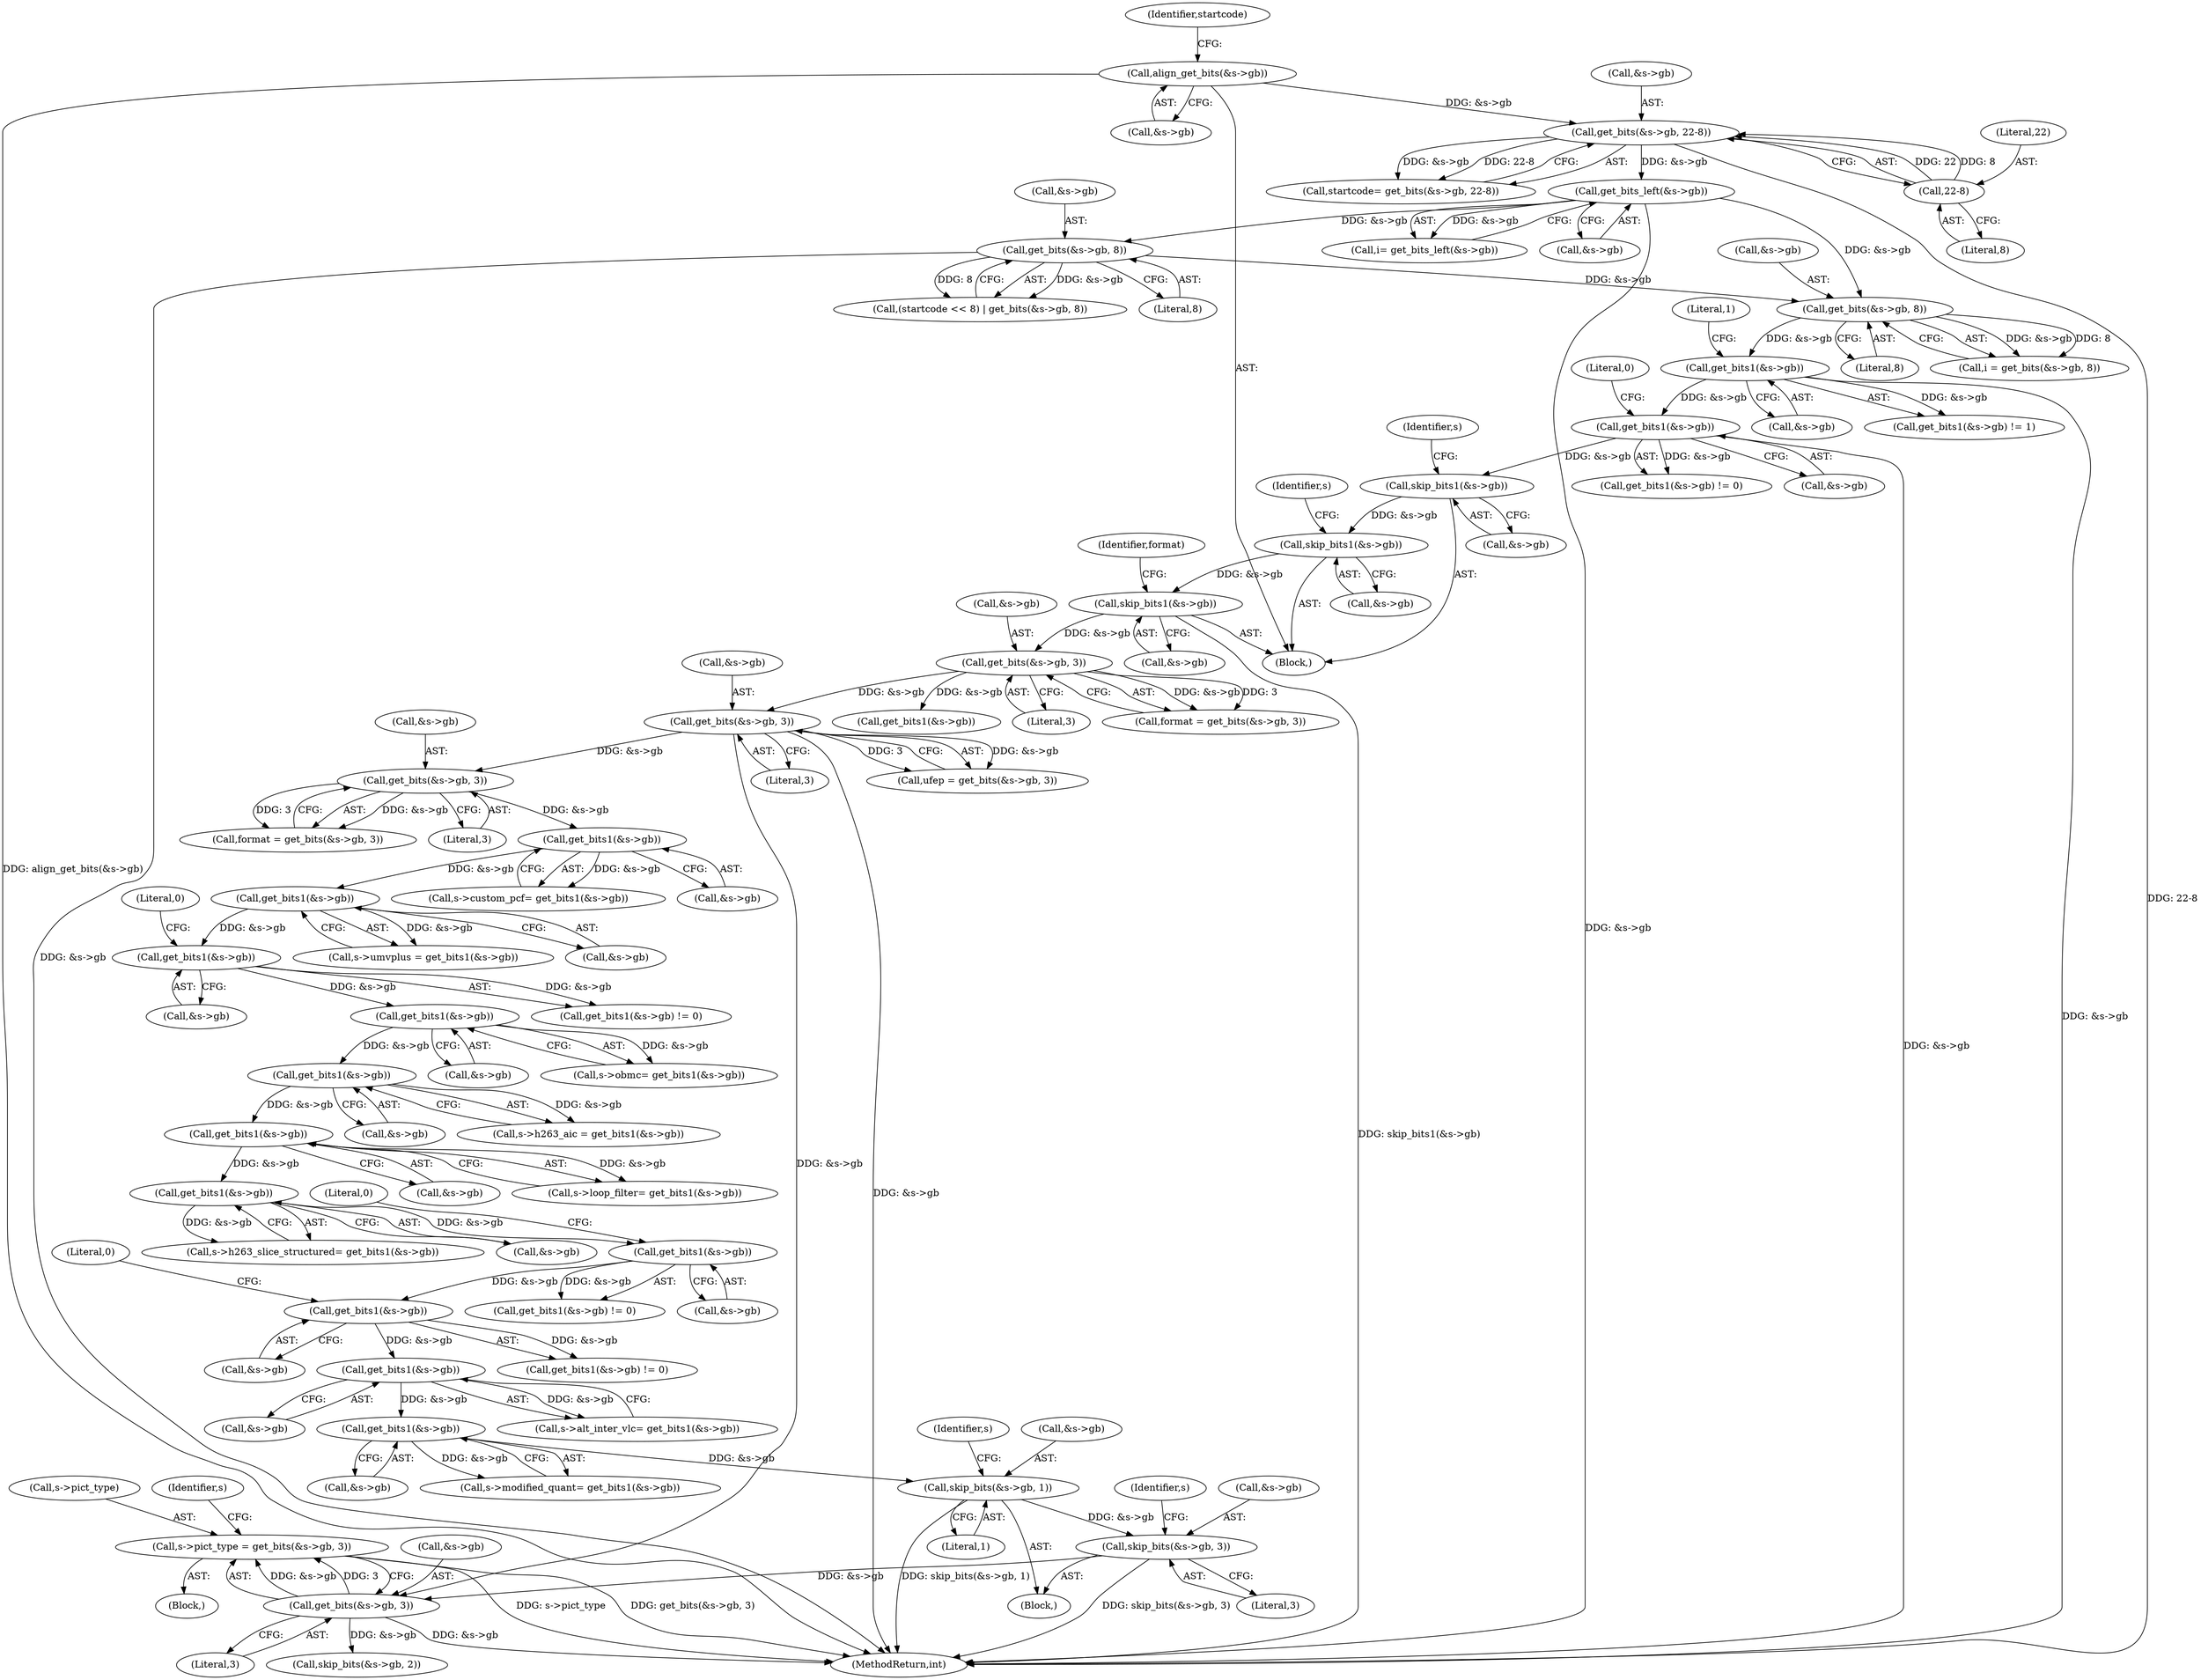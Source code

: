 digraph "0_libav_0a49a62f998747cfa564d98d36a459fe70d3299b@pointer" {
"1000629" [label="(Call,s->pict_type = get_bits(&s->gb, 3))"];
"1000633" [label="(Call,get_bits(&s->gb, 3))"];
"1000435" [label="(Call,get_bits(&s->gb, 3))"];
"1000293" [label="(Call,get_bits(&s->gb, 3))"];
"1000286" [label="(Call,skip_bits1(&s->gb))"];
"1000281" [label="(Call,skip_bits1(&s->gb))"];
"1000276" [label="(Call,skip_bits1(&s->gb))"];
"1000260" [label="(Call,get_bits1(&s->gb))"];
"1000242" [label="(Call,get_bits1(&s->gb))"];
"1000208" [label="(Call,get_bits(&s->gb, 8))"];
"1000180" [label="(Call,get_bits(&s->gb, 8))"];
"1000161" [label="(Call,get_bits_left(&s->gb))"];
"1000150" [label="(Call,get_bits(&s->gb, 22-8))"];
"1000143" [label="(Call,align_get_bits(&s->gb))"];
"1000155" [label="(Call,22-8)"];
"1000607" [label="(Call,skip_bits(&s->gb, 3))"];
"1000601" [label="(Call,skip_bits(&s->gb, 1))"];
"1000587" [label="(Call,get_bits1(&s->gb))"];
"1000578" [label="(Call,get_bits1(&s->gb))"];
"1000561" [label="(Call,get_bits1(&s->gb))"];
"1000546" [label="(Call,get_bits1(&s->gb))"];
"1000539" [label="(Call,get_bits1(&s->gb))"];
"1000515" [label="(Call,get_bits1(&s->gb))"];
"1000506" [label="(Call,get_bits1(&s->gb))"];
"1000497" [label="(Call,get_bits1(&s->gb))"];
"1000480" [label="(Call,get_bits1(&s->gb))"];
"1000473" [label="(Call,get_bits1(&s->gb))"];
"1000464" [label="(Call,get_bits1(&s->gb))"];
"1000448" [label="(Call,get_bits(&s->gb, 3))"];
"1000481" [label="(Call,&s->gb)"];
"1000143" [label="(Call,align_get_bits(&s->gb))"];
"1000261" [label="(Call,&s->gb)"];
"1000433" [label="(Call,ufep = get_bits(&s->gb, 3))"];
"1000448" [label="(Call,get_bits(&s->gb, 3))"];
"1000498" [label="(Call,&s->gb)"];
"1000281" [label="(Call,skip_bits1(&s->gb))"];
"1000578" [label="(Call,get_bits1(&s->gb))"];
"1000445" [label="(Block,)"];
"1000606" [label="(Literal,1)"];
"1000480" [label="(Call,get_bits1(&s->gb))"];
"1000515" [label="(Call,get_bits1(&s->gb))"];
"1000265" [label="(Literal,0)"];
"1000155" [label="(Call,22-8)"];
"1000588" [label="(Call,&s->gb)"];
"1000449" [label="(Call,&s->gb)"];
"1000176" [label="(Call,(startcode << 8) | get_bits(&s->gb, 8))"];
"1000608" [label="(Call,&s->gb)"];
"1000506" [label="(Call,get_bits1(&s->gb))"];
"1000243" [label="(Call,&s->gb)"];
"1000587" [label="(Call,get_bits1(&s->gb))"];
"1000638" [label="(Literal,3)"];
"1000292" [label="(Identifier,format)"];
"1000507" [label="(Call,&s->gb)"];
"1000241" [label="(Call,get_bits1(&s->gb) != 1)"];
"1000473" [label="(Call,get_bits1(&s->gb))"];
"1000460" [label="(Call,s->custom_pcf= get_bits1(&s->gb))"];
"1000516" [label="(Call,&s->gb)"];
"1000579" [label="(Call,&s->gb)"];
"1000511" [label="(Call,s->loop_filter= get_bits1(&s->gb))"];
"1000493" [label="(Call,s->obmc= get_bits1(&s->gb))"];
"1000453" [label="(Literal,3)"];
"1000634" [label="(Call,&s->gb)"];
"1000547" [label="(Call,&s->gb)"];
"1000545" [label="(Call,get_bits1(&s->gb) != 0)"];
"1000561" [label="(Call,get_bits1(&s->gb))"];
"1000156" [label="(Literal,22)"];
"1000180" [label="(Call,get_bits(&s->gb, 8))"];
"1000144" [label="(Call,&s->gb)"];
"1000260" [label="(Call,get_bits1(&s->gb))"];
"1000435" [label="(Call,get_bits(&s->gb, 3))"];
"1000562" [label="(Call,&s->gb)"];
"1000289" [label="(Identifier,s)"];
"1000159" [label="(Call,i= get_bits_left(&s->gb))"];
"1000630" [label="(Call,s->pict_type)"];
"1000162" [label="(Call,&s->gb)"];
"1000485" [label="(Literal,0)"];
"1000242" [label="(Call,get_bits1(&s->gb))"];
"1000446" [label="(Call,format = get_bits(&s->gb, 3))"];
"1000631" [label="(Identifier,s)"];
"1000151" [label="(Call,&s->gb)"];
"1000629" [label="(Call,s->pict_type = get_bits(&s->gb, 3))"];
"1000633" [label="(Call,get_bits(&s->gb, 3))"];
"1000551" [label="(Literal,0)"];
"1000601" [label="(Call,skip_bits(&s->gb, 1))"];
"1000277" [label="(Call,&s->gb)"];
"1000157" [label="(Literal,8)"];
"1000426" [label="(Block,)"];
"1000602" [label="(Call,&s->gb)"];
"1000150" [label="(Call,get_bits(&s->gb, 22-8))"];
"1000276" [label="(Call,skip_bits1(&s->gb))"];
"1000583" [label="(Call,s->modified_quant= get_bits1(&s->gb))"];
"1000502" [label="(Call,s->h263_aic = get_bits1(&s->gb))"];
"1000209" [label="(Call,&s->gb)"];
"1000540" [label="(Call,&s->gb)"];
"1000497" [label="(Call,get_bits1(&s->gb))"];
"1000607" [label="(Call,skip_bits(&s->gb, 3))"];
"1000206" [label="(Call,i = get_bits(&s->gb, 8))"];
"1000293" [label="(Call,get_bits(&s->gb, 3))"];
"1000247" [label="(Literal,1)"];
"1000440" [label="(Literal,3)"];
"1000148" [label="(Call,startcode= get_bits(&s->gb, 22-8))"];
"1000294" [label="(Call,&s->gb)"];
"1000641" [label="(Identifier,s)"];
"1000566" [label="(Literal,0)"];
"1000333" [label="(Call,get_bits1(&s->gb))"];
"1000535" [label="(Call,s->h263_slice_structured= get_bits1(&s->gb))"];
"1000286" [label="(Call,skip_bits1(&s->gb))"];
"1000284" [label="(Identifier,s)"];
"1000539" [label="(Call,get_bits1(&s->gb))"];
"1000161" [label="(Call,get_bits_left(&s->gb))"];
"1000298" [label="(Literal,3)"];
"1000136" [label="(Block,)"];
"1000610" [label="(Identifier,s)"];
"1000291" [label="(Call,format = get_bits(&s->gb, 3))"];
"1000560" [label="(Call,get_bits1(&s->gb) != 0)"];
"1000474" [label="(Call,&s->gb)"];
"1000612" [label="(Literal,3)"];
"1000208" [label="(Call,get_bits(&s->gb, 8))"];
"1000574" [label="(Call,s->alt_inter_vlc= get_bits1(&s->gb))"];
"1000465" [label="(Call,&s->gb)"];
"1000287" [label="(Call,&s->gb)"];
"1000213" [label="(Literal,8)"];
"1000181" [label="(Call,&s->gb)"];
"1000282" [label="(Call,&s->gb)"];
"1000185" [label="(Literal,8)"];
"1000546" [label="(Call,get_bits1(&s->gb))"];
"1000149" [label="(Identifier,startcode)"];
"1001103" [label="(MethodReturn,int)"];
"1000479" [label="(Call,get_bits1(&s->gb) != 0)"];
"1000469" [label="(Call,s->umvplus = get_bits1(&s->gb))"];
"1000259" [label="(Call,get_bits1(&s->gb) != 0)"];
"1000688" [label="(Call,skip_bits(&s->gb, 2))"];
"1000464" [label="(Call,get_bits1(&s->gb))"];
"1000436" [label="(Call,&s->gb)"];
"1000629" -> "1000426"  [label="AST: "];
"1000629" -> "1000633"  [label="CFG: "];
"1000630" -> "1000629"  [label="AST: "];
"1000633" -> "1000629"  [label="AST: "];
"1000641" -> "1000629"  [label="CFG: "];
"1000629" -> "1001103"  [label="DDG: s->pict_type"];
"1000629" -> "1001103"  [label="DDG: get_bits(&s->gb, 3)"];
"1000633" -> "1000629"  [label="DDG: &s->gb"];
"1000633" -> "1000629"  [label="DDG: 3"];
"1000633" -> "1000638"  [label="CFG: "];
"1000634" -> "1000633"  [label="AST: "];
"1000638" -> "1000633"  [label="AST: "];
"1000633" -> "1001103"  [label="DDG: &s->gb"];
"1000435" -> "1000633"  [label="DDG: &s->gb"];
"1000607" -> "1000633"  [label="DDG: &s->gb"];
"1000633" -> "1000688"  [label="DDG: &s->gb"];
"1000435" -> "1000433"  [label="AST: "];
"1000435" -> "1000440"  [label="CFG: "];
"1000436" -> "1000435"  [label="AST: "];
"1000440" -> "1000435"  [label="AST: "];
"1000433" -> "1000435"  [label="CFG: "];
"1000435" -> "1001103"  [label="DDG: &s->gb"];
"1000435" -> "1000433"  [label="DDG: &s->gb"];
"1000435" -> "1000433"  [label="DDG: 3"];
"1000293" -> "1000435"  [label="DDG: &s->gb"];
"1000435" -> "1000448"  [label="DDG: &s->gb"];
"1000293" -> "1000291"  [label="AST: "];
"1000293" -> "1000298"  [label="CFG: "];
"1000294" -> "1000293"  [label="AST: "];
"1000298" -> "1000293"  [label="AST: "];
"1000291" -> "1000293"  [label="CFG: "];
"1000293" -> "1000291"  [label="DDG: &s->gb"];
"1000293" -> "1000291"  [label="DDG: 3"];
"1000286" -> "1000293"  [label="DDG: &s->gb"];
"1000293" -> "1000333"  [label="DDG: &s->gb"];
"1000286" -> "1000136"  [label="AST: "];
"1000286" -> "1000287"  [label="CFG: "];
"1000287" -> "1000286"  [label="AST: "];
"1000292" -> "1000286"  [label="CFG: "];
"1000286" -> "1001103"  [label="DDG: skip_bits1(&s->gb)"];
"1000281" -> "1000286"  [label="DDG: &s->gb"];
"1000281" -> "1000136"  [label="AST: "];
"1000281" -> "1000282"  [label="CFG: "];
"1000282" -> "1000281"  [label="AST: "];
"1000289" -> "1000281"  [label="CFG: "];
"1000276" -> "1000281"  [label="DDG: &s->gb"];
"1000276" -> "1000136"  [label="AST: "];
"1000276" -> "1000277"  [label="CFG: "];
"1000277" -> "1000276"  [label="AST: "];
"1000284" -> "1000276"  [label="CFG: "];
"1000260" -> "1000276"  [label="DDG: &s->gb"];
"1000260" -> "1000259"  [label="AST: "];
"1000260" -> "1000261"  [label="CFG: "];
"1000261" -> "1000260"  [label="AST: "];
"1000265" -> "1000260"  [label="CFG: "];
"1000260" -> "1001103"  [label="DDG: &s->gb"];
"1000260" -> "1000259"  [label="DDG: &s->gb"];
"1000242" -> "1000260"  [label="DDG: &s->gb"];
"1000242" -> "1000241"  [label="AST: "];
"1000242" -> "1000243"  [label="CFG: "];
"1000243" -> "1000242"  [label="AST: "];
"1000247" -> "1000242"  [label="CFG: "];
"1000242" -> "1001103"  [label="DDG: &s->gb"];
"1000242" -> "1000241"  [label="DDG: &s->gb"];
"1000208" -> "1000242"  [label="DDG: &s->gb"];
"1000208" -> "1000206"  [label="AST: "];
"1000208" -> "1000213"  [label="CFG: "];
"1000209" -> "1000208"  [label="AST: "];
"1000213" -> "1000208"  [label="AST: "];
"1000206" -> "1000208"  [label="CFG: "];
"1000208" -> "1000206"  [label="DDG: &s->gb"];
"1000208" -> "1000206"  [label="DDG: 8"];
"1000180" -> "1000208"  [label="DDG: &s->gb"];
"1000161" -> "1000208"  [label="DDG: &s->gb"];
"1000180" -> "1000176"  [label="AST: "];
"1000180" -> "1000185"  [label="CFG: "];
"1000181" -> "1000180"  [label="AST: "];
"1000185" -> "1000180"  [label="AST: "];
"1000176" -> "1000180"  [label="CFG: "];
"1000180" -> "1001103"  [label="DDG: &s->gb"];
"1000180" -> "1000176"  [label="DDG: &s->gb"];
"1000180" -> "1000176"  [label="DDG: 8"];
"1000161" -> "1000180"  [label="DDG: &s->gb"];
"1000161" -> "1000159"  [label="AST: "];
"1000161" -> "1000162"  [label="CFG: "];
"1000162" -> "1000161"  [label="AST: "];
"1000159" -> "1000161"  [label="CFG: "];
"1000161" -> "1001103"  [label="DDG: &s->gb"];
"1000161" -> "1000159"  [label="DDG: &s->gb"];
"1000150" -> "1000161"  [label="DDG: &s->gb"];
"1000150" -> "1000148"  [label="AST: "];
"1000150" -> "1000155"  [label="CFG: "];
"1000151" -> "1000150"  [label="AST: "];
"1000155" -> "1000150"  [label="AST: "];
"1000148" -> "1000150"  [label="CFG: "];
"1000150" -> "1001103"  [label="DDG: 22-8"];
"1000150" -> "1000148"  [label="DDG: &s->gb"];
"1000150" -> "1000148"  [label="DDG: 22-8"];
"1000143" -> "1000150"  [label="DDG: &s->gb"];
"1000155" -> "1000150"  [label="DDG: 22"];
"1000155" -> "1000150"  [label="DDG: 8"];
"1000143" -> "1000136"  [label="AST: "];
"1000143" -> "1000144"  [label="CFG: "];
"1000144" -> "1000143"  [label="AST: "];
"1000149" -> "1000143"  [label="CFG: "];
"1000143" -> "1001103"  [label="DDG: align_get_bits(&s->gb)"];
"1000155" -> "1000157"  [label="CFG: "];
"1000156" -> "1000155"  [label="AST: "];
"1000157" -> "1000155"  [label="AST: "];
"1000607" -> "1000445"  [label="AST: "];
"1000607" -> "1000612"  [label="CFG: "];
"1000608" -> "1000607"  [label="AST: "];
"1000612" -> "1000607"  [label="AST: "];
"1000631" -> "1000607"  [label="CFG: "];
"1000607" -> "1001103"  [label="DDG: skip_bits(&s->gb, 3)"];
"1000601" -> "1000607"  [label="DDG: &s->gb"];
"1000601" -> "1000445"  [label="AST: "];
"1000601" -> "1000606"  [label="CFG: "];
"1000602" -> "1000601"  [label="AST: "];
"1000606" -> "1000601"  [label="AST: "];
"1000610" -> "1000601"  [label="CFG: "];
"1000601" -> "1001103"  [label="DDG: skip_bits(&s->gb, 1)"];
"1000587" -> "1000601"  [label="DDG: &s->gb"];
"1000587" -> "1000583"  [label="AST: "];
"1000587" -> "1000588"  [label="CFG: "];
"1000588" -> "1000587"  [label="AST: "];
"1000583" -> "1000587"  [label="CFG: "];
"1000587" -> "1000583"  [label="DDG: &s->gb"];
"1000578" -> "1000587"  [label="DDG: &s->gb"];
"1000578" -> "1000574"  [label="AST: "];
"1000578" -> "1000579"  [label="CFG: "];
"1000579" -> "1000578"  [label="AST: "];
"1000574" -> "1000578"  [label="CFG: "];
"1000578" -> "1000574"  [label="DDG: &s->gb"];
"1000561" -> "1000578"  [label="DDG: &s->gb"];
"1000561" -> "1000560"  [label="AST: "];
"1000561" -> "1000562"  [label="CFG: "];
"1000562" -> "1000561"  [label="AST: "];
"1000566" -> "1000561"  [label="CFG: "];
"1000561" -> "1000560"  [label="DDG: &s->gb"];
"1000546" -> "1000561"  [label="DDG: &s->gb"];
"1000546" -> "1000545"  [label="AST: "];
"1000546" -> "1000547"  [label="CFG: "];
"1000547" -> "1000546"  [label="AST: "];
"1000551" -> "1000546"  [label="CFG: "];
"1000546" -> "1000545"  [label="DDG: &s->gb"];
"1000539" -> "1000546"  [label="DDG: &s->gb"];
"1000539" -> "1000535"  [label="AST: "];
"1000539" -> "1000540"  [label="CFG: "];
"1000540" -> "1000539"  [label="AST: "];
"1000535" -> "1000539"  [label="CFG: "];
"1000539" -> "1000535"  [label="DDG: &s->gb"];
"1000515" -> "1000539"  [label="DDG: &s->gb"];
"1000515" -> "1000511"  [label="AST: "];
"1000515" -> "1000516"  [label="CFG: "];
"1000516" -> "1000515"  [label="AST: "];
"1000511" -> "1000515"  [label="CFG: "];
"1000515" -> "1000511"  [label="DDG: &s->gb"];
"1000506" -> "1000515"  [label="DDG: &s->gb"];
"1000506" -> "1000502"  [label="AST: "];
"1000506" -> "1000507"  [label="CFG: "];
"1000507" -> "1000506"  [label="AST: "];
"1000502" -> "1000506"  [label="CFG: "];
"1000506" -> "1000502"  [label="DDG: &s->gb"];
"1000497" -> "1000506"  [label="DDG: &s->gb"];
"1000497" -> "1000493"  [label="AST: "];
"1000497" -> "1000498"  [label="CFG: "];
"1000498" -> "1000497"  [label="AST: "];
"1000493" -> "1000497"  [label="CFG: "];
"1000497" -> "1000493"  [label="DDG: &s->gb"];
"1000480" -> "1000497"  [label="DDG: &s->gb"];
"1000480" -> "1000479"  [label="AST: "];
"1000480" -> "1000481"  [label="CFG: "];
"1000481" -> "1000480"  [label="AST: "];
"1000485" -> "1000480"  [label="CFG: "];
"1000480" -> "1000479"  [label="DDG: &s->gb"];
"1000473" -> "1000480"  [label="DDG: &s->gb"];
"1000473" -> "1000469"  [label="AST: "];
"1000473" -> "1000474"  [label="CFG: "];
"1000474" -> "1000473"  [label="AST: "];
"1000469" -> "1000473"  [label="CFG: "];
"1000473" -> "1000469"  [label="DDG: &s->gb"];
"1000464" -> "1000473"  [label="DDG: &s->gb"];
"1000464" -> "1000460"  [label="AST: "];
"1000464" -> "1000465"  [label="CFG: "];
"1000465" -> "1000464"  [label="AST: "];
"1000460" -> "1000464"  [label="CFG: "];
"1000464" -> "1000460"  [label="DDG: &s->gb"];
"1000448" -> "1000464"  [label="DDG: &s->gb"];
"1000448" -> "1000446"  [label="AST: "];
"1000448" -> "1000453"  [label="CFG: "];
"1000449" -> "1000448"  [label="AST: "];
"1000453" -> "1000448"  [label="AST: "];
"1000446" -> "1000448"  [label="CFG: "];
"1000448" -> "1000446"  [label="DDG: &s->gb"];
"1000448" -> "1000446"  [label="DDG: 3"];
}
